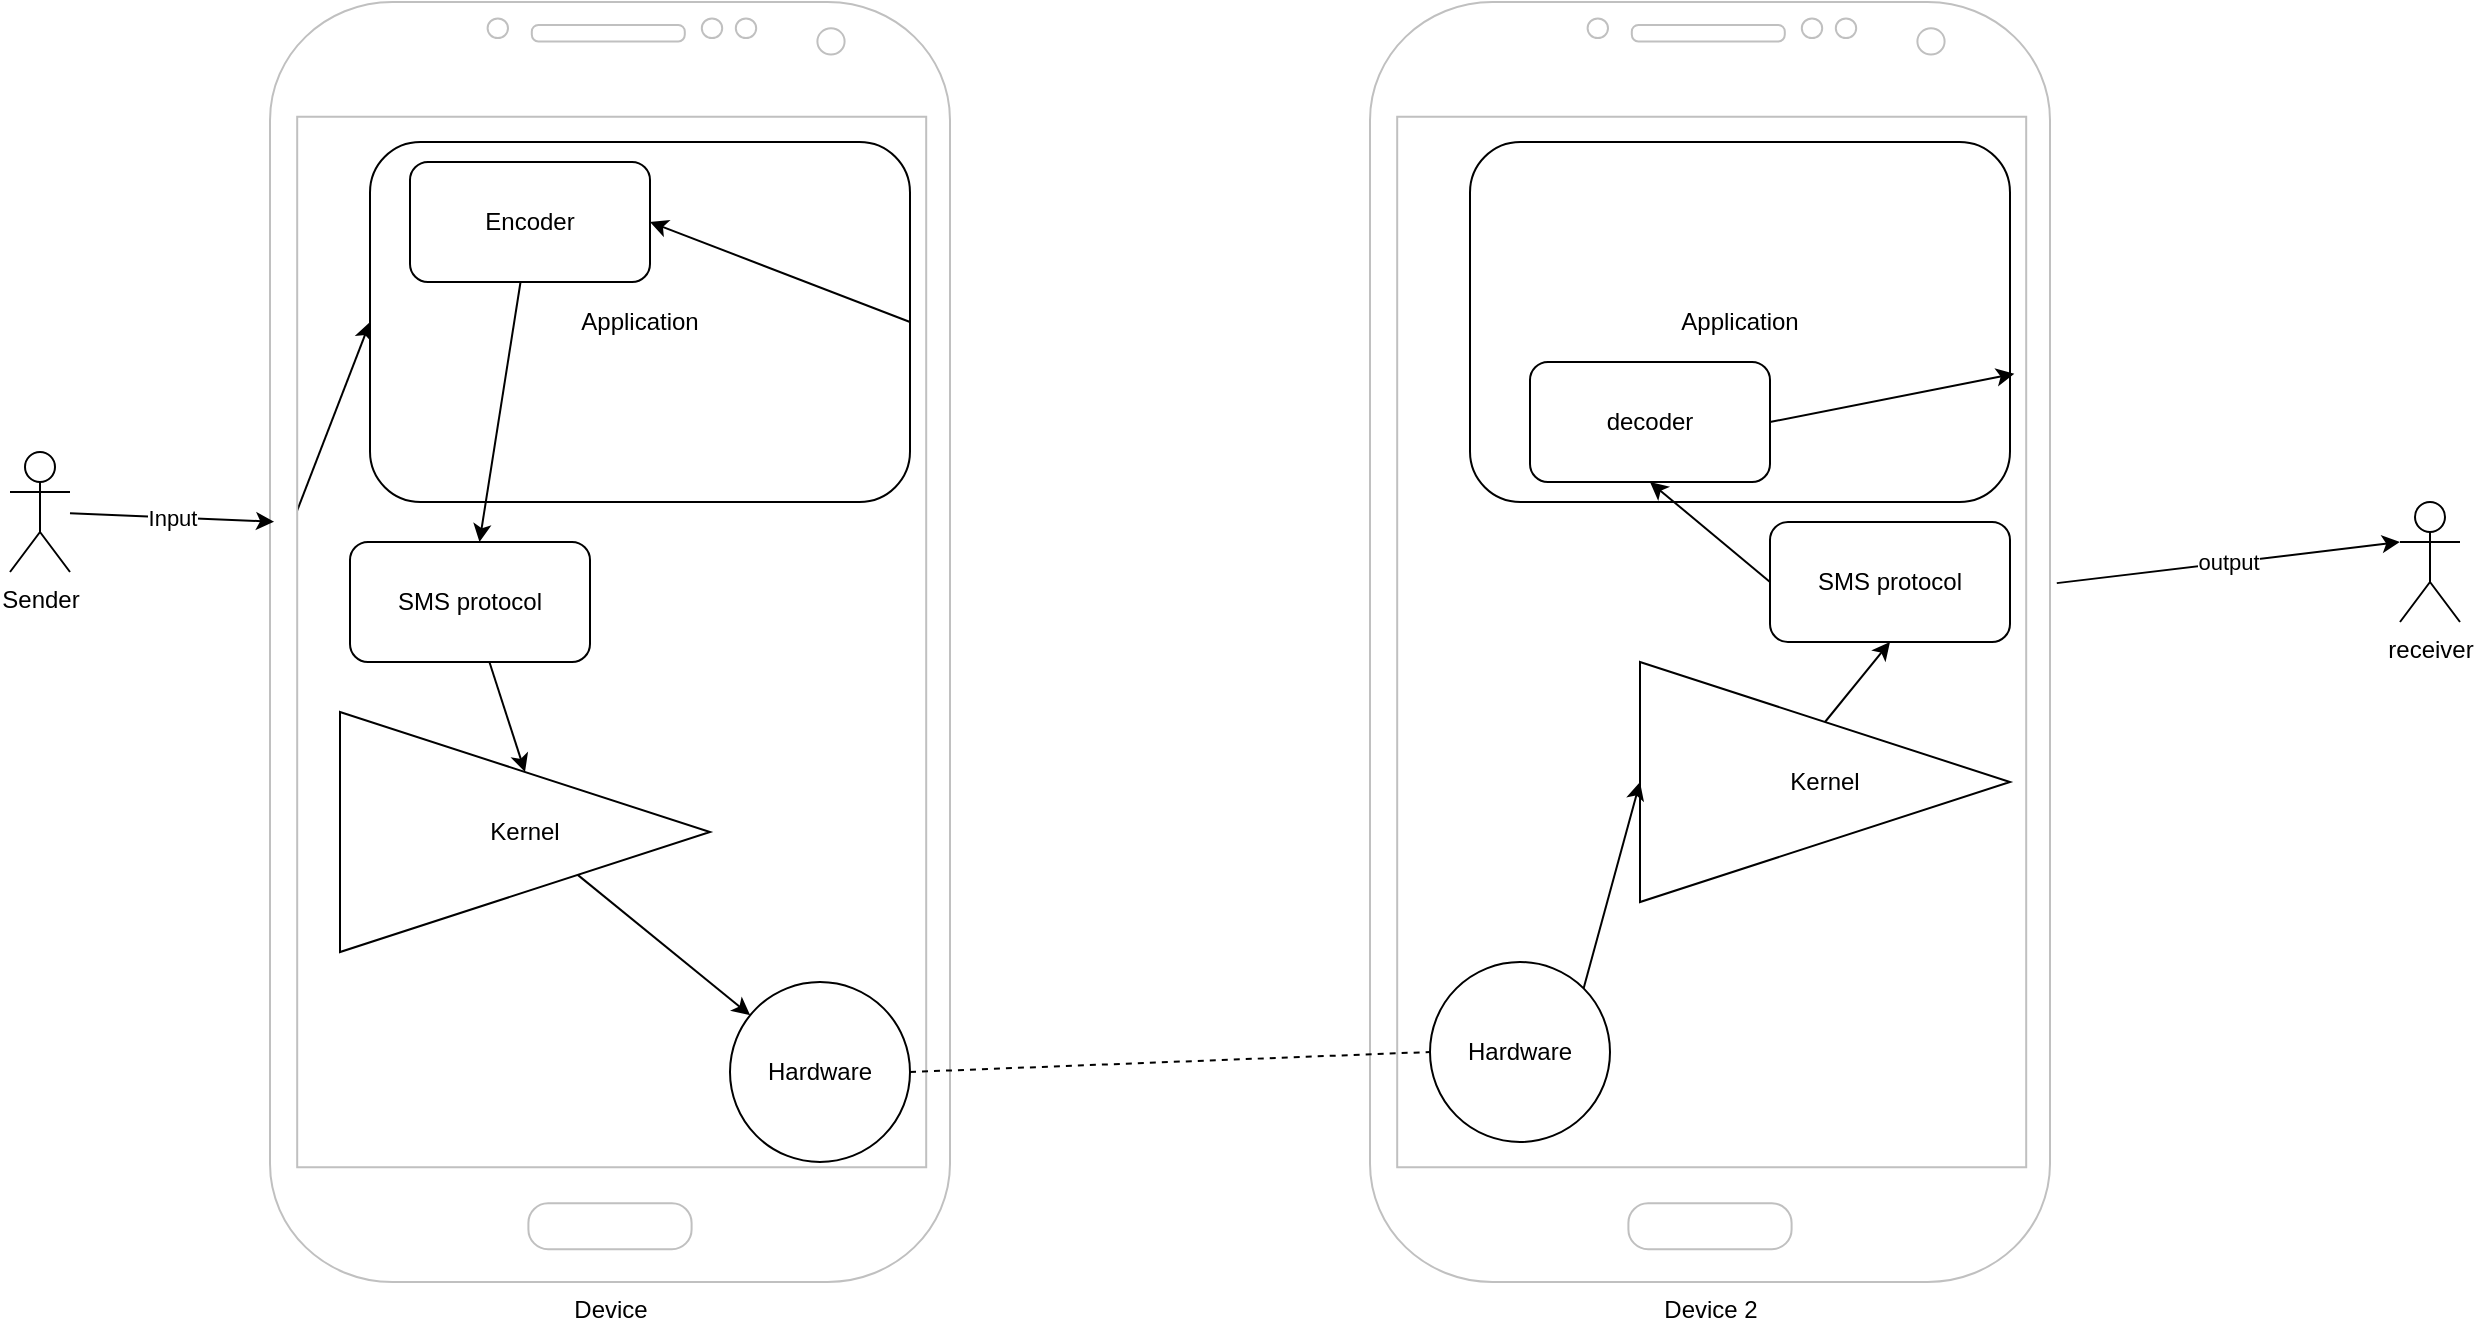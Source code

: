 <mxfile>
    <diagram id="lrRsiboipLBIlGiIAle5" name="Page-1">
        <mxGraphModel dx="1551" dy="1284" grid="1" gridSize="10" guides="1" tooltips="1" connect="1" arrows="1" fold="1" page="1" pageScale="1" pageWidth="850" pageHeight="1100" math="0" shadow="0">
            <root>
                <mxCell id="0"/>
                <mxCell id="1" parent="0"/>
                <mxCell id="3" value="Sender&lt;div&gt;&lt;br&gt;&lt;/div&gt;" style="shape=umlActor;verticalLabelPosition=bottom;verticalAlign=top;html=1;outlineConnect=0;" vertex="1" parent="1">
                    <mxGeometry x="80" y="295" width="30" height="60" as="geometry"/>
                </mxCell>
                <mxCell id="9" style="edgeStyle=none;html=1;entryX=0;entryY=0.5;entryDx=0;entryDy=0;exitX=0.038;exitY=0.4;exitDx=0;exitDy=0;exitPerimeter=0;" edge="1" parent="1" source="6" target="8">
                    <mxGeometry relative="1" as="geometry"/>
                </mxCell>
                <mxCell id="6" value="Device" style="verticalLabelPosition=bottom;verticalAlign=top;html=1;shadow=0;dashed=0;strokeWidth=1;shape=mxgraph.android.phone2;strokeColor=#c0c0c0;" vertex="1" parent="1">
                    <mxGeometry x="210" y="70" width="340" height="640" as="geometry"/>
                </mxCell>
                <mxCell id="7" value="Input" style="edgeStyle=none;html=1;entryX=0.006;entryY=0.406;entryDx=0;entryDy=0;entryPerimeter=0;" edge="1" parent="1" source="3" target="6">
                    <mxGeometry relative="1" as="geometry"/>
                </mxCell>
                <mxCell id="12" style="edgeStyle=none;html=1;entryX=1;entryY=0.5;entryDx=0;entryDy=0;exitX=0.996;exitY=0.189;exitDx=0;exitDy=0;exitPerimeter=0;" edge="1" parent="1" source="8" target="11">
                    <mxGeometry relative="1" as="geometry"/>
                </mxCell>
                <mxCell id="8" value="Application" style="rounded=1;whiteSpace=wrap;html=1;arcSize=14;" vertex="1" parent="1">
                    <mxGeometry x="260" y="140" width="270" height="180" as="geometry"/>
                </mxCell>
                <mxCell id="17" style="edgeStyle=none;html=1;" edge="1" parent="1" source="11" target="16">
                    <mxGeometry relative="1" as="geometry"/>
                </mxCell>
                <mxCell id="11" value="Encoder" style="rounded=1;whiteSpace=wrap;html=1;" vertex="1" parent="1">
                    <mxGeometry x="280" y="150" width="120" height="60" as="geometry"/>
                </mxCell>
                <mxCell id="15" value="" style="endArrow=classic;html=1;exitX=1;exitY=0.5;exitDx=0;exitDy=0;entryX=1;entryY=0.5;entryDx=0;entryDy=0;" edge="1" parent="1" source="8" target="11">
                    <mxGeometry width="50" height="50" relative="1" as="geometry">
                        <mxPoint x="400" y="480" as="sourcePoint"/>
                        <mxPoint x="450" y="430" as="targetPoint"/>
                    </mxGeometry>
                </mxCell>
                <mxCell id="19" style="edgeStyle=none;html=1;entryX=0.5;entryY=0;entryDx=0;entryDy=0;" edge="1" parent="1" source="16" target="18">
                    <mxGeometry relative="1" as="geometry"/>
                </mxCell>
                <mxCell id="16" value="SMS protocol" style="rounded=1;whiteSpace=wrap;html=1;" vertex="1" parent="1">
                    <mxGeometry x="250" y="340" width="120" height="60" as="geometry"/>
                </mxCell>
                <mxCell id="21" style="edgeStyle=none;html=1;" edge="1" parent="1" source="18" target="20">
                    <mxGeometry relative="1" as="geometry"/>
                </mxCell>
                <mxCell id="18" value="Kernel" style="triangle;whiteSpace=wrap;html=1;rotation=0;" vertex="1" parent="1">
                    <mxGeometry x="245" y="425" width="185" height="120" as="geometry"/>
                </mxCell>
                <mxCell id="20" value="Hardware" style="ellipse;whiteSpace=wrap;html=1;aspect=fixed;" vertex="1" parent="1">
                    <mxGeometry x="440" y="560" width="90" height="90" as="geometry"/>
                </mxCell>
                <mxCell id="24" value="receiver" style="shape=umlActor;verticalLabelPosition=bottom;verticalAlign=top;html=1;outlineConnect=0;" vertex="1" parent="1">
                    <mxGeometry x="1275" y="320" width="30" height="60" as="geometry"/>
                </mxCell>
                <mxCell id="26" value="Device 2" style="verticalLabelPosition=bottom;verticalAlign=top;html=1;shadow=0;dashed=0;strokeWidth=1;shape=mxgraph.android.phone2;strokeColor=#c0c0c0;" vertex="1" parent="1">
                    <mxGeometry x="760" y="70" width="340" height="640" as="geometry"/>
                </mxCell>
                <mxCell id="27" value="output" style="edgeStyle=none;html=1;exitX=1.01;exitY=0.454;exitDx=0;exitDy=0;exitPerimeter=0;entryX=0;entryY=0.333;entryDx=0;entryDy=0;entryPerimeter=0;" edge="1" parent="1" source="26" target="24">
                    <mxGeometry relative="1" as="geometry">
                        <mxPoint x="1190" y="300" as="targetPoint"/>
                    </mxGeometry>
                </mxCell>
                <mxCell id="28" style="edgeStyle=none;html=1;entryX=1;entryY=0.5;entryDx=0;entryDy=0;exitX=0.996;exitY=0.189;exitDx=0;exitDy=0;exitPerimeter=0;" edge="1" parent="1" source="29" target="31">
                    <mxGeometry relative="1" as="geometry"/>
                </mxCell>
                <mxCell id="29" value="Application" style="rounded=1;whiteSpace=wrap;html=1;arcSize=14;" vertex="1" parent="1">
                    <mxGeometry x="810" y="140" width="270" height="180" as="geometry"/>
                </mxCell>
                <mxCell id="31" value="decoder" style="rounded=1;whiteSpace=wrap;html=1;" vertex="1" parent="1">
                    <mxGeometry x="840" y="250" width="120" height="60" as="geometry"/>
                </mxCell>
                <mxCell id="34" value="SMS protocol" style="rounded=1;whiteSpace=wrap;html=1;" vertex="1" parent="1">
                    <mxGeometry x="960" y="330" width="120" height="60" as="geometry"/>
                </mxCell>
                <mxCell id="36" value="Kernel" style="triangle;whiteSpace=wrap;html=1;rotation=0;" vertex="1" parent="1">
                    <mxGeometry x="895" y="400" width="185" height="120" as="geometry"/>
                </mxCell>
                <mxCell id="37" value="Hardware" style="ellipse;whiteSpace=wrap;html=1;aspect=fixed;" vertex="1" parent="1">
                    <mxGeometry x="790" y="550" width="90" height="90" as="geometry"/>
                </mxCell>
                <mxCell id="39" value="" style="endArrow=classic;html=1;exitX=0;exitY=0.5;exitDx=0;exitDy=0;entryX=0.5;entryY=1;entryDx=0;entryDy=0;" edge="1" parent="1" source="34" target="31">
                    <mxGeometry width="50" height="50" relative="1" as="geometry">
                        <mxPoint x="940" y="410" as="sourcePoint"/>
                        <mxPoint x="700" y="370" as="targetPoint"/>
                    </mxGeometry>
                </mxCell>
                <mxCell id="40" value="" style="endArrow=classic;html=1;exitX=1;exitY=0.5;exitDx=0;exitDy=0;entryX=1.008;entryY=0.644;entryDx=0;entryDy=0;entryPerimeter=0;" edge="1" parent="1" source="31" target="29">
                    <mxGeometry width="50" height="50" relative="1" as="geometry">
                        <mxPoint x="860" y="250" as="sourcePoint"/>
                        <mxPoint x="910" y="200" as="targetPoint"/>
                    </mxGeometry>
                </mxCell>
                <mxCell id="41" value="" style="endArrow=classic;html=1;exitX=0.5;exitY=0;exitDx=0;exitDy=0;entryX=0.5;entryY=1;entryDx=0;entryDy=0;" edge="1" parent="1" source="36" target="34">
                    <mxGeometry width="50" height="50" relative="1" as="geometry">
                        <mxPoint x="940" y="410" as="sourcePoint"/>
                        <mxPoint x="990" y="360" as="targetPoint"/>
                    </mxGeometry>
                </mxCell>
                <mxCell id="42" value="" style="endArrow=classic;html=1;exitX=1;exitY=0;exitDx=0;exitDy=0;entryX=0;entryY=0.5;entryDx=0;entryDy=0;" edge="1" parent="1" source="37" target="36">
                    <mxGeometry width="50" height="50" relative="1" as="geometry">
                        <mxPoint x="940" y="410" as="sourcePoint"/>
                        <mxPoint x="990" y="360" as="targetPoint"/>
                    </mxGeometry>
                </mxCell>
                <mxCell id="43" value="" style="endArrow=none;dashed=1;html=1;exitX=1;exitY=0.5;exitDx=0;exitDy=0;entryX=0;entryY=0.5;entryDx=0;entryDy=0;" edge="1" parent="1" source="20" target="37">
                    <mxGeometry width="50" height="50" relative="1" as="geometry">
                        <mxPoint x="640" y="550" as="sourcePoint"/>
                        <mxPoint x="690" y="500" as="targetPoint"/>
                    </mxGeometry>
                </mxCell>
            </root>
        </mxGraphModel>
    </diagram>
</mxfile>